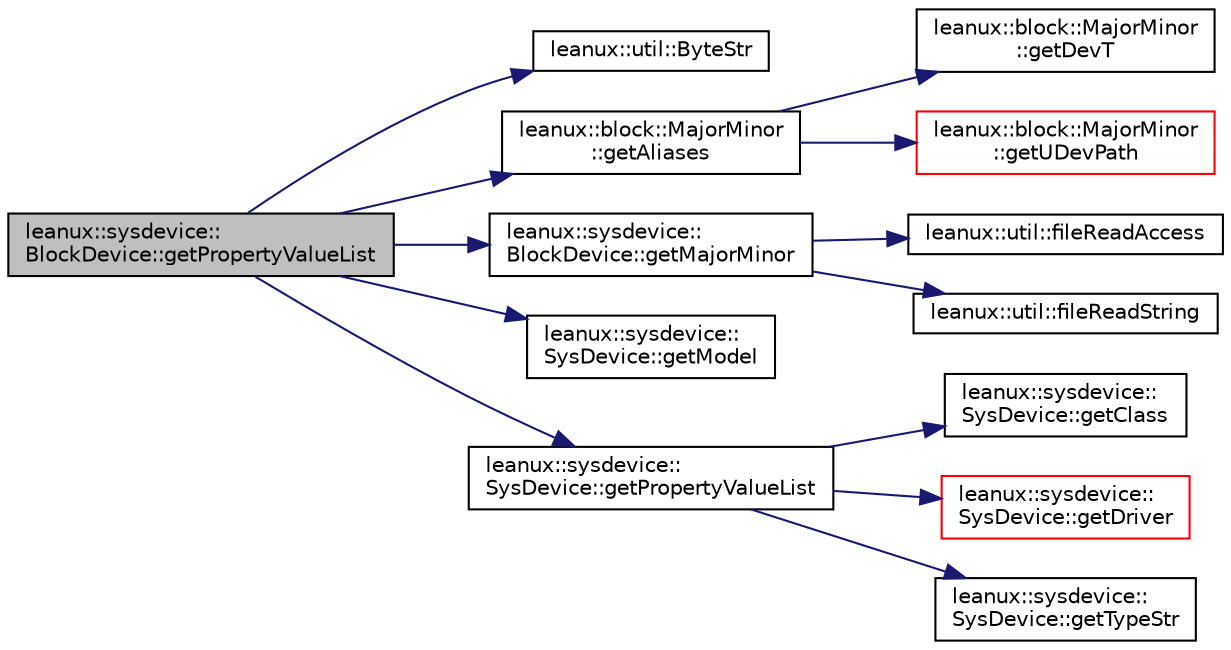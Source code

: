 digraph "leanux::sysdevice::BlockDevice::getPropertyValueList"
{
 // LATEX_PDF_SIZE
  bgcolor="transparent";
  edge [fontname="Helvetica",fontsize="10",labelfontname="Helvetica",labelfontsize="10"];
  node [fontname="Helvetica",fontsize="10",shape=record];
  rankdir="LR";
  Node1 [label="leanux::sysdevice::\lBlockDevice::getPropertyValueList",height=0.2,width=0.4,color="black", fillcolor="grey75", style="filled", fontcolor="black",tooltip=" "];
  Node1 -> Node2 [color="midnightblue",fontsize="10",style="solid",fontname="Helvetica"];
  Node2 [label="leanux::util::ByteStr",height=0.2,width=0.4,color="black",URL="$namespaceleanux_1_1util.html#a979843e3d99f053101f902ec38985833",tooltip="convert a byte value to pretty print string."];
  Node1 -> Node3 [color="midnightblue",fontsize="10",style="solid",fontname="Helvetica"];
  Node3 [label="leanux::block::MajorMinor\l::getAliases",height=0.2,width=0.4,color="black",URL="$classleanux_1_1block_1_1MajorMinor.html#a53428887ee9d78196b265e624087ce2b",tooltip="get a list of device aliases, returned as full paths."];
  Node3 -> Node4 [color="midnightblue",fontsize="10",style="solid",fontname="Helvetica"];
  Node4 [label="leanux::block::MajorMinor\l::getDevT",height=0.2,width=0.4,color="black",URL="$classleanux_1_1block_1_1MajorMinor.html#a8fa26dbc85f683ed73fcec3a2db42821",tooltip="return the MajorMinor dev_t."];
  Node3 -> Node5 [color="midnightblue",fontsize="10",style="solid",fontname="Helvetica"];
  Node5 [label="leanux::block::MajorMinor\l::getUDevPath",height=0.2,width=0.4,color="red",URL="$classleanux_1_1block_1_1MajorMinor.html#a7ef43192321c82d296575f35b69c52d4",tooltip="Get the udev path for the device."];
  Node1 -> Node10 [color="midnightblue",fontsize="10",style="solid",fontname="Helvetica"];
  Node10 [label="leanux::sysdevice::\lBlockDevice::getMajorMinor",height=0.2,width=0.4,color="black",URL="$classleanux_1_1sysdevice_1_1BlockDevice.html#aaed715a73aad1b5f05aaad7906c9ea57",tooltip=" "];
  Node10 -> Node11 [color="midnightblue",fontsize="10",style="solid",fontname="Helvetica"];
  Node11 [label="leanux::util::fileReadAccess",height=0.2,width=0.4,color="black",URL="$namespaceleanux_1_1util.html#a6421ca2c46c56eebe1a486c6a498ce7d",tooltip="Test if a file exists and can be read."];
  Node10 -> Node12 [color="midnightblue",fontsize="10",style="solid",fontname="Helvetica"];
  Node12 [label="leanux::util::fileReadString",height=0.2,width=0.4,color="black",URL="$namespaceleanux_1_1util.html#a57bfd49353610b3d0b6d121b264c676e",tooltip="read the file as a single string."];
  Node1 -> Node13 [color="midnightblue",fontsize="10",style="solid",fontname="Helvetica"];
  Node13 [label="leanux::sysdevice::\lSysDevice::getModel",height=0.2,width=0.4,color="black",URL="$classleanux_1_1sysdevice_1_1SysDevice.html#a4f96d039ea916556ed18bc86fab4f5c3",tooltip=" "];
  Node1 -> Node14 [color="midnightblue",fontsize="10",style="solid",fontname="Helvetica"];
  Node14 [label="leanux::sysdevice::\lSysDevice::getPropertyValueList",height=0.2,width=0.4,color="black",URL="$classleanux_1_1sysdevice_1_1SysDevice.html#ae45d4c50b05a48b480911a1aaeaeacc1",tooltip=" "];
  Node14 -> Node15 [color="midnightblue",fontsize="10",style="solid",fontname="Helvetica"];
  Node15 [label="leanux::sysdevice::\lSysDevice::getClass",height=0.2,width=0.4,color="black",URL="$classleanux_1_1sysdevice_1_1SysDevice.html#af93bf56dfb812cdfa443dcfaffcbbb25",tooltip="Get the device class for this device."];
  Node14 -> Node16 [color="midnightblue",fontsize="10",style="solid",fontname="Helvetica"];
  Node16 [label="leanux::sysdevice::\lSysDevice::getDriver",height=0.2,width=0.4,color="red",URL="$classleanux_1_1sysdevice_1_1SysDevice.html#af7a1af7a4b7729e150cceed395e4425b",tooltip="Get the driver for this device."];
  Node14 -> Node18 [color="midnightblue",fontsize="10",style="solid",fontname="Helvetica"];
  Node18 [label="leanux::sysdevice::\lSysDevice::getTypeStr",height=0.2,width=0.4,color="black",URL="$classleanux_1_1sysdevice_1_1SysDevice.html#a899968c4a70ecad67694f6850cf730fd",tooltip="Get a string representation for the SysDeviceType."];
}
